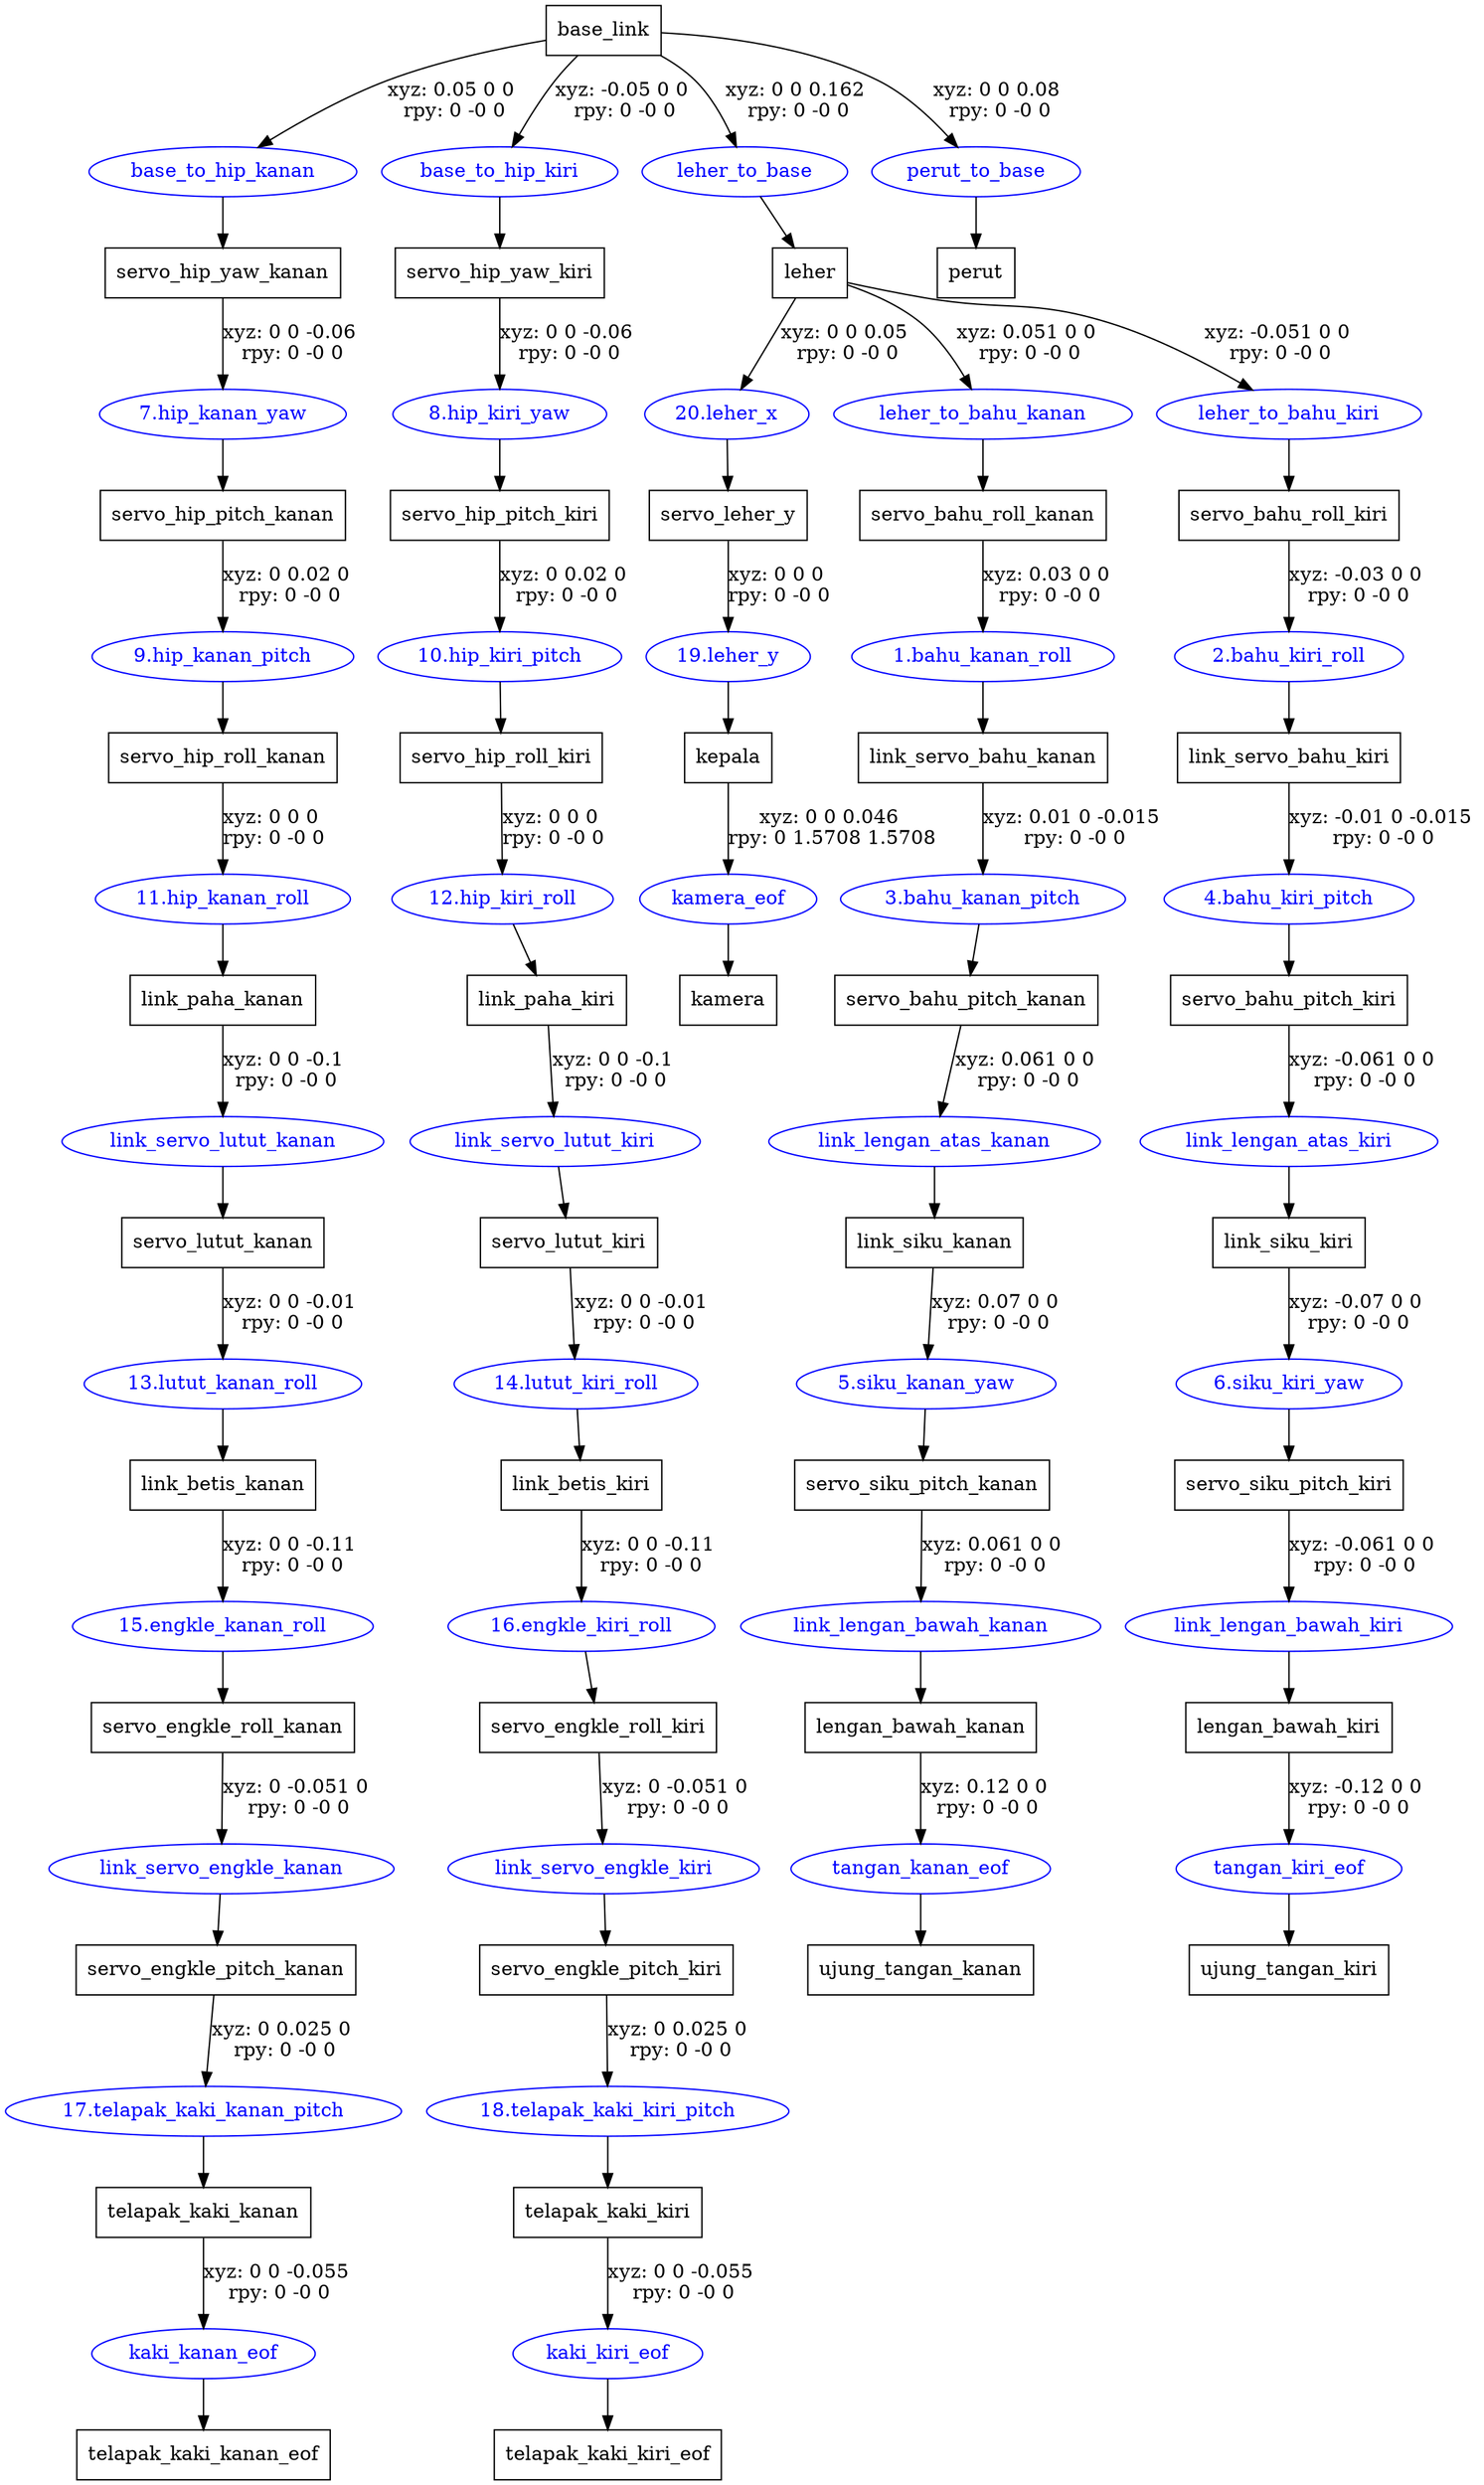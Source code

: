 digraph G {
node [shape=box];
"base_link" [label="base_link"];
"servo_hip_yaw_kanan" [label="servo_hip_yaw_kanan"];
"servo_hip_pitch_kanan" [label="servo_hip_pitch_kanan"];
"servo_hip_roll_kanan" [label="servo_hip_roll_kanan"];
"link_paha_kanan" [label="link_paha_kanan"];
"servo_lutut_kanan" [label="servo_lutut_kanan"];
"link_betis_kanan" [label="link_betis_kanan"];
"servo_engkle_roll_kanan" [label="servo_engkle_roll_kanan"];
"servo_engkle_pitch_kanan" [label="servo_engkle_pitch_kanan"];
"telapak_kaki_kanan" [label="telapak_kaki_kanan"];
"telapak_kaki_kanan_eof" [label="telapak_kaki_kanan_eof"];
"servo_hip_yaw_kiri" [label="servo_hip_yaw_kiri"];
"servo_hip_pitch_kiri" [label="servo_hip_pitch_kiri"];
"servo_hip_roll_kiri" [label="servo_hip_roll_kiri"];
"link_paha_kiri" [label="link_paha_kiri"];
"servo_lutut_kiri" [label="servo_lutut_kiri"];
"link_betis_kiri" [label="link_betis_kiri"];
"servo_engkle_roll_kiri" [label="servo_engkle_roll_kiri"];
"servo_engkle_pitch_kiri" [label="servo_engkle_pitch_kiri"];
"telapak_kaki_kiri" [label="telapak_kaki_kiri"];
"telapak_kaki_kiri_eof" [label="telapak_kaki_kiri_eof"];
"leher" [label="leher"];
"servo_leher_y" [label="servo_leher_y"];
"kepala" [label="kepala"];
"kamera" [label="kamera"];
"servo_bahu_roll_kanan" [label="servo_bahu_roll_kanan"];
"link_servo_bahu_kanan" [label="link_servo_bahu_kanan"];
"servo_bahu_pitch_kanan" [label="servo_bahu_pitch_kanan"];
"link_siku_kanan" [label="link_siku_kanan"];
"servo_siku_pitch_kanan" [label="servo_siku_pitch_kanan"];
"lengan_bawah_kanan" [label="lengan_bawah_kanan"];
"ujung_tangan_kanan" [label="ujung_tangan_kanan"];
"servo_bahu_roll_kiri" [label="servo_bahu_roll_kiri"];
"link_servo_bahu_kiri" [label="link_servo_bahu_kiri"];
"servo_bahu_pitch_kiri" [label="servo_bahu_pitch_kiri"];
"link_siku_kiri" [label="link_siku_kiri"];
"servo_siku_pitch_kiri" [label="servo_siku_pitch_kiri"];
"lengan_bawah_kiri" [label="lengan_bawah_kiri"];
"ujung_tangan_kiri" [label="ujung_tangan_kiri"];
"perut" [label="perut"];
node [shape=ellipse, color=blue, fontcolor=blue];
"base_link" -> "base_to_hip_kanan" [label="xyz: 0.05 0 0 \nrpy: 0 -0 0"]
"base_to_hip_kanan" -> "servo_hip_yaw_kanan"
"servo_hip_yaw_kanan" -> "7.hip_kanan_yaw" [label="xyz: 0 0 -0.06 \nrpy: 0 -0 0"]
"7.hip_kanan_yaw" -> "servo_hip_pitch_kanan"
"servo_hip_pitch_kanan" -> "9.hip_kanan_pitch" [label="xyz: 0 0.02 0 \nrpy: 0 -0 0"]
"9.hip_kanan_pitch" -> "servo_hip_roll_kanan"
"servo_hip_roll_kanan" -> "11.hip_kanan_roll" [label="xyz: 0 0 0 \nrpy: 0 -0 0"]
"11.hip_kanan_roll" -> "link_paha_kanan"
"link_paha_kanan" -> "link_servo_lutut_kanan" [label="xyz: 0 0 -0.1 \nrpy: 0 -0 0"]
"link_servo_lutut_kanan" -> "servo_lutut_kanan"
"servo_lutut_kanan" -> "13.lutut_kanan_roll" [label="xyz: 0 0 -0.01 \nrpy: 0 -0 0"]
"13.lutut_kanan_roll" -> "link_betis_kanan"
"link_betis_kanan" -> "15.engkle_kanan_roll" [label="xyz: 0 0 -0.11 \nrpy: 0 -0 0"]
"15.engkle_kanan_roll" -> "servo_engkle_roll_kanan"
"servo_engkle_roll_kanan" -> "link_servo_engkle_kanan" [label="xyz: 0 -0.051 0 \nrpy: 0 -0 0"]
"link_servo_engkle_kanan" -> "servo_engkle_pitch_kanan"
"servo_engkle_pitch_kanan" -> "17.telapak_kaki_kanan_pitch" [label="xyz: 0 0.025 0 \nrpy: 0 -0 0"]
"17.telapak_kaki_kanan_pitch" -> "telapak_kaki_kanan"
"telapak_kaki_kanan" -> "kaki_kanan_eof" [label="xyz: 0 0 -0.055 \nrpy: 0 -0 0"]
"kaki_kanan_eof" -> "telapak_kaki_kanan_eof"
"base_link" -> "base_to_hip_kiri" [label="xyz: -0.05 0 0 \nrpy: 0 -0 0"]
"base_to_hip_kiri" -> "servo_hip_yaw_kiri"
"servo_hip_yaw_kiri" -> "8.hip_kiri_yaw" [label="xyz: 0 0 -0.06 \nrpy: 0 -0 0"]
"8.hip_kiri_yaw" -> "servo_hip_pitch_kiri"
"servo_hip_pitch_kiri" -> "10.hip_kiri_pitch" [label="xyz: 0 0.02 0 \nrpy: 0 -0 0"]
"10.hip_kiri_pitch" -> "servo_hip_roll_kiri"
"servo_hip_roll_kiri" -> "12.hip_kiri_roll" [label="xyz: 0 0 0 \nrpy: 0 -0 0"]
"12.hip_kiri_roll" -> "link_paha_kiri"
"link_paha_kiri" -> "link_servo_lutut_kiri" [label="xyz: 0 0 -0.1 \nrpy: 0 -0 0"]
"link_servo_lutut_kiri" -> "servo_lutut_kiri"
"servo_lutut_kiri" -> "14.lutut_kiri_roll" [label="xyz: 0 0 -0.01 \nrpy: 0 -0 0"]
"14.lutut_kiri_roll" -> "link_betis_kiri"
"link_betis_kiri" -> "16.engkle_kiri_roll" [label="xyz: 0 0 -0.11 \nrpy: 0 -0 0"]
"16.engkle_kiri_roll" -> "servo_engkle_roll_kiri"
"servo_engkle_roll_kiri" -> "link_servo_engkle_kiri" [label="xyz: 0 -0.051 0 \nrpy: 0 -0 0"]
"link_servo_engkle_kiri" -> "servo_engkle_pitch_kiri"
"servo_engkle_pitch_kiri" -> "18.telapak_kaki_kiri_pitch" [label="xyz: 0 0.025 0 \nrpy: 0 -0 0"]
"18.telapak_kaki_kiri_pitch" -> "telapak_kaki_kiri"
"telapak_kaki_kiri" -> "kaki_kiri_eof" [label="xyz: 0 0 -0.055 \nrpy: 0 -0 0"]
"kaki_kiri_eof" -> "telapak_kaki_kiri_eof"
"base_link" -> "leher_to_base" [label="xyz: 0 0 0.162 \nrpy: 0 -0 0"]
"leher_to_base" -> "leher"
"leher" -> "20.leher_x" [label="xyz: 0 0 0.05 \nrpy: 0 -0 0"]
"20.leher_x" -> "servo_leher_y"
"servo_leher_y" -> "19.leher_y" [label="xyz: 0 0 0 \nrpy: 0 -0 0"]
"19.leher_y" -> "kepala"
"kepala" -> "kamera_eof" [label="xyz: 0 0 0.046 \nrpy: 0 1.5708 1.5708"]
"kamera_eof" -> "kamera"
"leher" -> "leher_to_bahu_kanan" [label="xyz: 0.051 0 0 \nrpy: 0 -0 0"]
"leher_to_bahu_kanan" -> "servo_bahu_roll_kanan"
"servo_bahu_roll_kanan" -> "1.bahu_kanan_roll" [label="xyz: 0.03 0 0 \nrpy: 0 -0 0"]
"1.bahu_kanan_roll" -> "link_servo_bahu_kanan"
"link_servo_bahu_kanan" -> "3.bahu_kanan_pitch" [label="xyz: 0.01 0 -0.015 \nrpy: 0 -0 0"]
"3.bahu_kanan_pitch" -> "servo_bahu_pitch_kanan"
"servo_bahu_pitch_kanan" -> "link_lengan_atas_kanan" [label="xyz: 0.061 0 0 \nrpy: 0 -0 0"]
"link_lengan_atas_kanan" -> "link_siku_kanan"
"link_siku_kanan" -> "5.siku_kanan_yaw" [label="xyz: 0.07 0 0 \nrpy: 0 -0 0"]
"5.siku_kanan_yaw" -> "servo_siku_pitch_kanan"
"servo_siku_pitch_kanan" -> "link_lengan_bawah_kanan" [label="xyz: 0.061 0 0 \nrpy: 0 -0 0"]
"link_lengan_bawah_kanan" -> "lengan_bawah_kanan"
"lengan_bawah_kanan" -> "tangan_kanan_eof" [label="xyz: 0.12 0 0 \nrpy: 0 -0 0"]
"tangan_kanan_eof" -> "ujung_tangan_kanan"
"leher" -> "leher_to_bahu_kiri" [label="xyz: -0.051 0 0 \nrpy: 0 -0 0"]
"leher_to_bahu_kiri" -> "servo_bahu_roll_kiri"
"servo_bahu_roll_kiri" -> "2.bahu_kiri_roll" [label="xyz: -0.03 0 0 \nrpy: 0 -0 0"]
"2.bahu_kiri_roll" -> "link_servo_bahu_kiri"
"link_servo_bahu_kiri" -> "4.bahu_kiri_pitch" [label="xyz: -0.01 0 -0.015 \nrpy: 0 -0 0"]
"4.bahu_kiri_pitch" -> "servo_bahu_pitch_kiri"
"servo_bahu_pitch_kiri" -> "link_lengan_atas_kiri" [label="xyz: -0.061 0 0 \nrpy: 0 -0 0"]
"link_lengan_atas_kiri" -> "link_siku_kiri"
"link_siku_kiri" -> "6.siku_kiri_yaw" [label="xyz: -0.07 0 0 \nrpy: 0 -0 0"]
"6.siku_kiri_yaw" -> "servo_siku_pitch_kiri"
"servo_siku_pitch_kiri" -> "link_lengan_bawah_kiri" [label="xyz: -0.061 0 0 \nrpy: 0 -0 0"]
"link_lengan_bawah_kiri" -> "lengan_bawah_kiri"
"lengan_bawah_kiri" -> "tangan_kiri_eof" [label="xyz: -0.12 0 0 \nrpy: 0 -0 0"]
"tangan_kiri_eof" -> "ujung_tangan_kiri"
"base_link" -> "perut_to_base" [label="xyz: 0 0 0.08 \nrpy: 0 -0 0"]
"perut_to_base" -> "perut"
}
